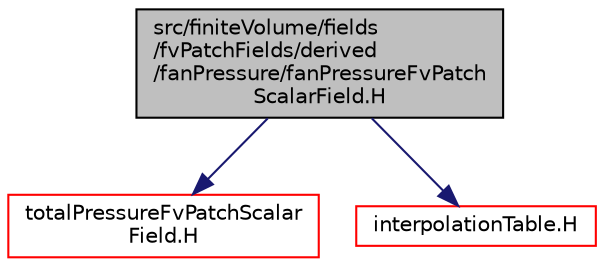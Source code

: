 digraph "src/finiteVolume/fields/fvPatchFields/derived/fanPressure/fanPressureFvPatchScalarField.H"
{
  bgcolor="transparent";
  edge [fontname="Helvetica",fontsize="10",labelfontname="Helvetica",labelfontsize="10"];
  node [fontname="Helvetica",fontsize="10",shape=record];
  Node1 [label="src/finiteVolume/fields\l/fvPatchFields/derived\l/fanPressure/fanPressureFvPatch\lScalarField.H",height=0.2,width=0.4,color="black", fillcolor="grey75", style="filled", fontcolor="black"];
  Node1 -> Node2 [color="midnightblue",fontsize="10",style="solid",fontname="Helvetica"];
  Node2 [label="totalPressureFvPatchScalar\lField.H",height=0.2,width=0.4,color="red",URL="$a05627.html"];
  Node1 -> Node3 [color="midnightblue",fontsize="10",style="solid",fontname="Helvetica"];
  Node3 [label="interpolationTable.H",height=0.2,width=0.4,color="red",URL="$a08558.html"];
}
